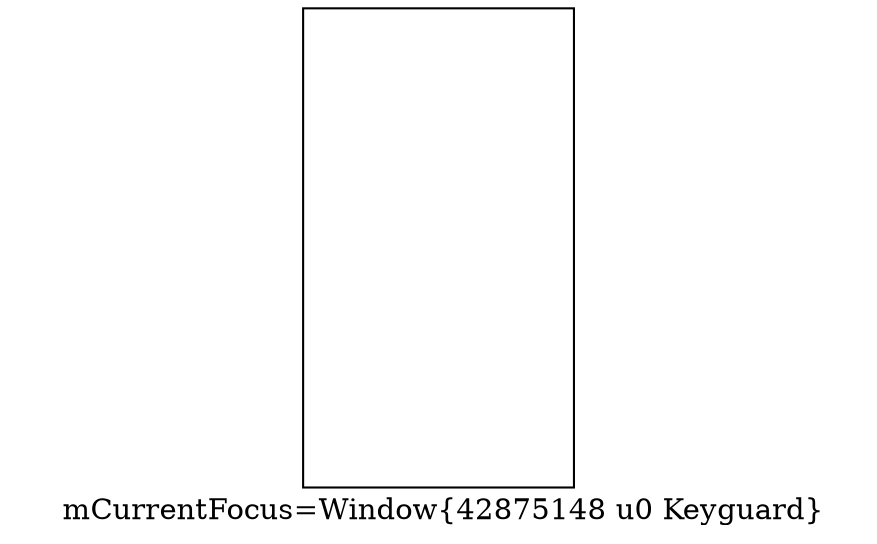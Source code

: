 digraph g {
graph [color=red];
imagepath = "gui_pages/20160814_225706_evernote_DFS";
label = "    mCurrentFocus=Window{42875148 u0 Keyguard}   ";
state_0 [label="",shape=box,fixedsize=true,width=1.8,height=3.2,image="States/0.png",URL="States/0.png"];
}
